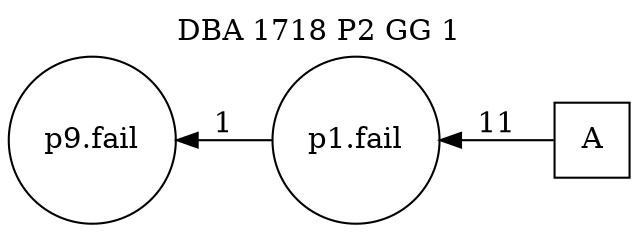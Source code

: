 digraph DBA_1718_P2_GG_1 {
labelloc="tl"
label= " DBA 1718 P2 GG 1 "
rankdir="RL";
graph [ size=" 10 , 10 !"]

"A" [shape="square" label="A"]
"p1.fail" [shape="circle" label="p1.fail"]
"p9.fail" [shape="circle" label="p9.fail"]
"A" -> "p1.fail" [ label=11]
"p1.fail" -> "p9.fail" [ label=1]
}
